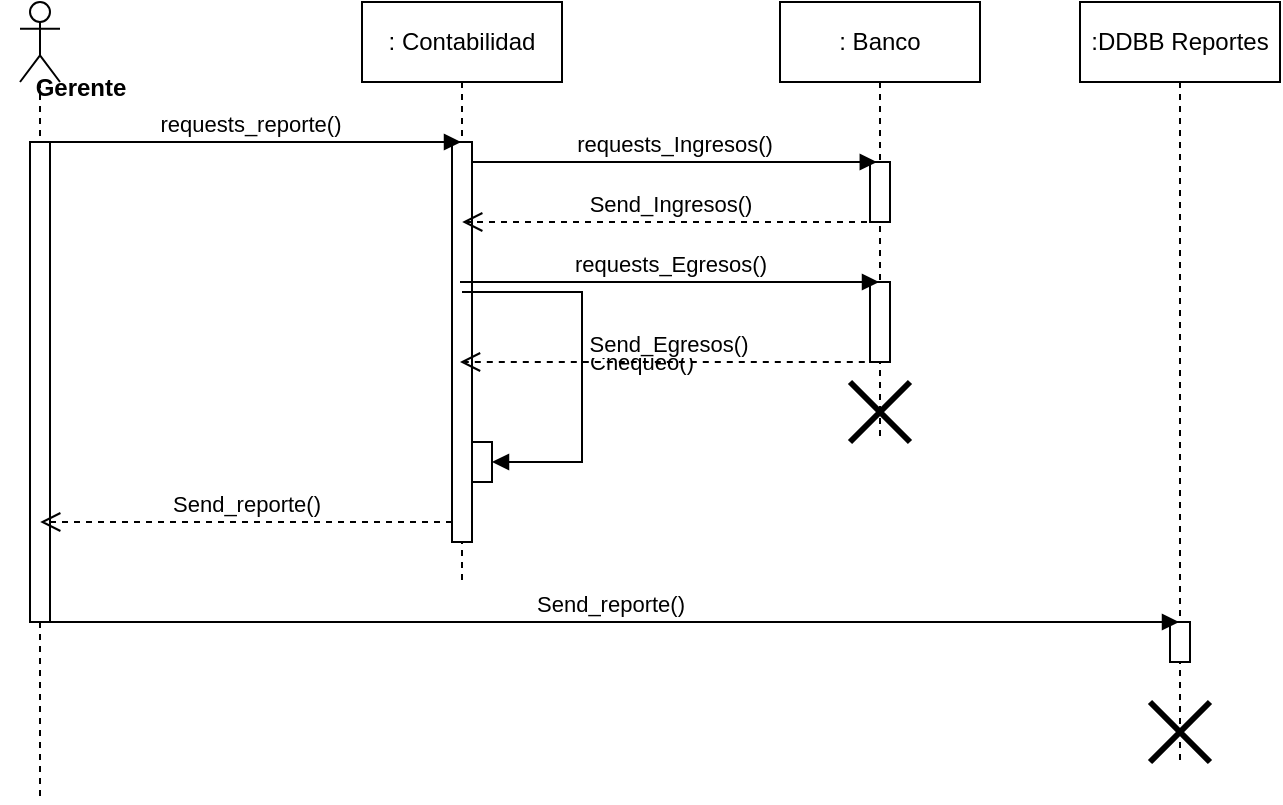 <mxfile version="21.7.5" type="github">
  <diagram name="Página-1" id="10k-QAqIkLxqyXfFxyNC">
    <mxGraphModel dx="1424" dy="1135" grid="1" gridSize="10" guides="1" tooltips="1" connect="1" arrows="1" fold="1" page="1" pageScale="1" pageWidth="1169" pageHeight="827" math="0" shadow="0">
      <root>
        <mxCell id="0" />
        <mxCell id="1" parent="0" />
        <mxCell id="mnEkrzC8VtUgMaNwOZgI-1" value="" style="shape=umlLifeline;perimeter=lifelinePerimeter;whiteSpace=wrap;html=1;container=1;dropTarget=0;collapsible=0;recursiveResize=0;outlineConnect=0;portConstraint=eastwest;newEdgeStyle={&quot;curved&quot;:0,&quot;rounded&quot;:0};participant=umlActor;" vertex="1" parent="1">
          <mxGeometry x="40" y="80" width="20" height="400" as="geometry" />
        </mxCell>
        <mxCell id="mnEkrzC8VtUgMaNwOZgI-26" value="" style="html=1;points=[[0,0,0,0,5],[0,1,0,0,-5],[1,0,0,0,5],[1,1,0,0,-5]];perimeter=orthogonalPerimeter;outlineConnect=0;targetShapes=umlLifeline;portConstraint=eastwest;newEdgeStyle={&quot;curved&quot;:0,&quot;rounded&quot;:0};" vertex="1" parent="mnEkrzC8VtUgMaNwOZgI-1">
          <mxGeometry x="5" y="70" width="10" height="240" as="geometry" />
        </mxCell>
        <mxCell id="mnEkrzC8VtUgMaNwOZgI-2" value=": Contabilidad" style="shape=umlLifeline;perimeter=lifelinePerimeter;whiteSpace=wrap;html=1;container=1;dropTarget=0;collapsible=0;recursiveResize=0;outlineConnect=0;portConstraint=eastwest;newEdgeStyle={&quot;curved&quot;:0,&quot;rounded&quot;:0};" vertex="1" parent="1">
          <mxGeometry x="211" y="80" width="100" height="290" as="geometry" />
        </mxCell>
        <mxCell id="mnEkrzC8VtUgMaNwOZgI-10" value="" style="html=1;points=[[0,0,0,0,5],[0,1,0,0,-5],[1,0,0,0,5],[1,1,0,0,-5]];perimeter=orthogonalPerimeter;outlineConnect=0;targetShapes=umlLifeline;portConstraint=eastwest;newEdgeStyle={&quot;curved&quot;:0,&quot;rounded&quot;:0};" vertex="1" parent="mnEkrzC8VtUgMaNwOZgI-2">
          <mxGeometry x="45" y="70" width="10" height="200" as="geometry" />
        </mxCell>
        <mxCell id="mnEkrzC8VtUgMaNwOZgI-19" value="" style="html=1;points=[[0,0,0,0,5],[0,1,0,0,-5],[1,0,0,0,5],[1,1,0,0,-5]];perimeter=orthogonalPerimeter;outlineConnect=0;targetShapes=umlLifeline;portConstraint=eastwest;newEdgeStyle={&quot;curved&quot;:0,&quot;rounded&quot;:0};" vertex="1" parent="mnEkrzC8VtUgMaNwOZgI-2">
          <mxGeometry x="55" y="220" width="10" height="20" as="geometry" />
        </mxCell>
        <mxCell id="mnEkrzC8VtUgMaNwOZgI-20" value="Chequeo()" style="html=1;align=left;spacingLeft=2;endArrow=block;rounded=0;edgeStyle=orthogonalEdgeStyle;curved=0;rounded=0;" edge="1" target="mnEkrzC8VtUgMaNwOZgI-19" parent="mnEkrzC8VtUgMaNwOZgI-2" source="mnEkrzC8VtUgMaNwOZgI-2">
          <mxGeometry relative="1" as="geometry">
            <mxPoint x="90" y="220" as="sourcePoint" />
            <Array as="points" />
          </mxGeometry>
        </mxCell>
        <mxCell id="mnEkrzC8VtUgMaNwOZgI-3" value=": Banco" style="shape=umlLifeline;perimeter=lifelinePerimeter;whiteSpace=wrap;html=1;container=1;dropTarget=0;collapsible=0;recursiveResize=0;outlineConnect=0;portConstraint=eastwest;newEdgeStyle={&quot;curved&quot;:0,&quot;rounded&quot;:0};" vertex="1" parent="1">
          <mxGeometry x="420" y="80" width="100" height="220" as="geometry" />
        </mxCell>
        <mxCell id="mnEkrzC8VtUgMaNwOZgI-17" value="" style="html=1;points=[[0,0,0,0,5],[0,1,0,0,-5],[1,0,0,0,5],[1,1,0,0,-5]];perimeter=orthogonalPerimeter;outlineConnect=0;targetShapes=umlLifeline;portConstraint=eastwest;newEdgeStyle={&quot;curved&quot;:0,&quot;rounded&quot;:0};" vertex="1" parent="mnEkrzC8VtUgMaNwOZgI-3">
          <mxGeometry x="45" y="80" width="10" height="30" as="geometry" />
        </mxCell>
        <mxCell id="mnEkrzC8VtUgMaNwOZgI-18" value="" style="html=1;points=[[0,0,0,0,5],[0,1,0,0,-5],[1,0,0,0,5],[1,1,0,0,-5]];perimeter=orthogonalPerimeter;outlineConnect=0;targetShapes=umlLifeline;portConstraint=eastwest;newEdgeStyle={&quot;curved&quot;:0,&quot;rounded&quot;:0};" vertex="1" parent="mnEkrzC8VtUgMaNwOZgI-3">
          <mxGeometry x="45" y="140" width="10" height="40" as="geometry" />
        </mxCell>
        <mxCell id="mnEkrzC8VtUgMaNwOZgI-22" value="" style="shape=umlDestroy;whiteSpace=wrap;html=1;strokeWidth=3;targetShapes=umlLifeline;" vertex="1" parent="mnEkrzC8VtUgMaNwOZgI-3">
          <mxGeometry x="35" y="190" width="30" height="30" as="geometry" />
        </mxCell>
        <mxCell id="mnEkrzC8VtUgMaNwOZgI-4" value=":DDBB Reportes" style="shape=umlLifeline;perimeter=lifelinePerimeter;whiteSpace=wrap;html=1;container=1;dropTarget=0;collapsible=0;recursiveResize=0;outlineConnect=0;portConstraint=eastwest;newEdgeStyle={&quot;curved&quot;:0,&quot;rounded&quot;:0};" vertex="1" parent="1">
          <mxGeometry x="570" y="80" width="100" height="380" as="geometry" />
        </mxCell>
        <mxCell id="mnEkrzC8VtUgMaNwOZgI-23" value="" style="html=1;points=[[0,0,0,0,5],[0,1,0,0,-5],[1,0,0,0,5],[1,1,0,0,-5]];perimeter=orthogonalPerimeter;outlineConnect=0;targetShapes=umlLifeline;portConstraint=eastwest;newEdgeStyle={&quot;curved&quot;:0,&quot;rounded&quot;:0};" vertex="1" parent="mnEkrzC8VtUgMaNwOZgI-4">
          <mxGeometry x="45" y="310" width="10" height="20" as="geometry" />
        </mxCell>
        <mxCell id="mnEkrzC8VtUgMaNwOZgI-24" value="" style="shape=umlDestroy;whiteSpace=wrap;html=1;strokeWidth=3;targetShapes=umlLifeline;" vertex="1" parent="mnEkrzC8VtUgMaNwOZgI-4">
          <mxGeometry x="35" y="350" width="30" height="30" as="geometry" />
        </mxCell>
        <mxCell id="mnEkrzC8VtUgMaNwOZgI-7" value="requests_reporte()" style="html=1;verticalAlign=bottom;endArrow=block;curved=0;rounded=0;" edge="1" parent="1">
          <mxGeometry relative="1" as="geometry">
            <mxPoint x="50.1" y="150" as="sourcePoint" />
            <mxPoint x="260.5" y="150" as="targetPoint" />
          </mxGeometry>
        </mxCell>
        <mxCell id="mnEkrzC8VtUgMaNwOZgI-8" value="Send_reporte()" style="html=1;verticalAlign=bottom;endArrow=open;dashed=1;endSize=8;curved=0;rounded=0;" edge="1" parent="1">
          <mxGeometry x="-0.001" relative="1" as="geometry">
            <mxPoint x="50.1" y="340" as="targetPoint" />
            <mxPoint x="256" y="340" as="sourcePoint" />
            <mxPoint as="offset" />
          </mxGeometry>
        </mxCell>
        <mxCell id="mnEkrzC8VtUgMaNwOZgI-9" value="requests_Ingresos()" style="html=1;verticalAlign=bottom;endArrow=block;curved=0;rounded=0;" edge="1" parent="1" source="mnEkrzC8VtUgMaNwOZgI-10">
          <mxGeometry width="80" relative="1" as="geometry">
            <mxPoint x="270" y="160" as="sourcePoint" />
            <mxPoint x="468.4" y="160" as="targetPoint" />
          </mxGeometry>
        </mxCell>
        <mxCell id="mnEkrzC8VtUgMaNwOZgI-11" value="Send_Ingresos()" style="html=1;verticalAlign=bottom;endArrow=open;dashed=1;endSize=8;curved=0;rounded=0;" edge="1" parent="1">
          <mxGeometry x="0.002" relative="1" as="geometry">
            <mxPoint x="469.5" y="190" as="sourcePoint" />
            <mxPoint x="261.1" y="190" as="targetPoint" />
            <mxPoint as="offset" />
          </mxGeometry>
        </mxCell>
        <mxCell id="mnEkrzC8VtUgMaNwOZgI-13" value="requests_Egresos()" style="html=1;verticalAlign=bottom;endArrow=block;curved=0;rounded=0;" edge="1" parent="1" target="mnEkrzC8VtUgMaNwOZgI-3">
          <mxGeometry x="0.001" width="80" relative="1" as="geometry">
            <mxPoint x="260" y="220" as="sourcePoint" />
            <mxPoint x="462.4" y="220" as="targetPoint" />
            <mxPoint as="offset" />
          </mxGeometry>
        </mxCell>
        <mxCell id="mnEkrzC8VtUgMaNwOZgI-14" value="Send_Egresos()" style="html=1;verticalAlign=bottom;endArrow=open;dashed=1;endSize=8;curved=0;rounded=0;" edge="1" parent="1">
          <mxGeometry x="0.002" relative="1" as="geometry">
            <mxPoint x="468.4" y="260" as="sourcePoint" />
            <mxPoint x="260" y="260" as="targetPoint" />
            <mxPoint as="offset" />
          </mxGeometry>
        </mxCell>
        <mxCell id="mnEkrzC8VtUgMaNwOZgI-21" value="Send_reporte()" style="html=1;verticalAlign=bottom;endArrow=block;curved=0;rounded=0;" edge="1" parent="1" target="mnEkrzC8VtUgMaNwOZgI-4">
          <mxGeometry relative="1" as="geometry">
            <mxPoint x="50.0" y="390" as="sourcePoint" />
            <mxPoint x="260.4" y="390" as="targetPoint" />
          </mxGeometry>
        </mxCell>
        <mxCell id="mnEkrzC8VtUgMaNwOZgI-25" value="Gerente" style="text;align=center;fontStyle=1;verticalAlign=middle;spacingLeft=3;spacingRight=3;strokeColor=none;rotatable=0;points=[[0,0.5],[1,0.5]];portConstraint=eastwest;html=1;" vertex="1" parent="1">
          <mxGeometry x="30" y="110" width="80" height="26" as="geometry" />
        </mxCell>
      </root>
    </mxGraphModel>
  </diagram>
</mxfile>
